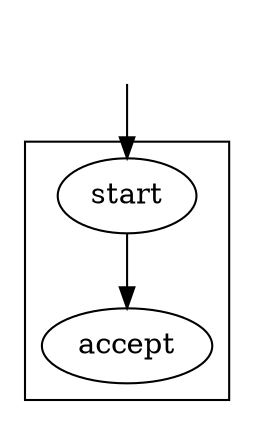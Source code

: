       digraph G  {
        node[style=n]
        secret [style=invis]
        subgraph cluster_accept {
          accept [style=m]
          start -> accept
        }
        secret -> start
      }
    
